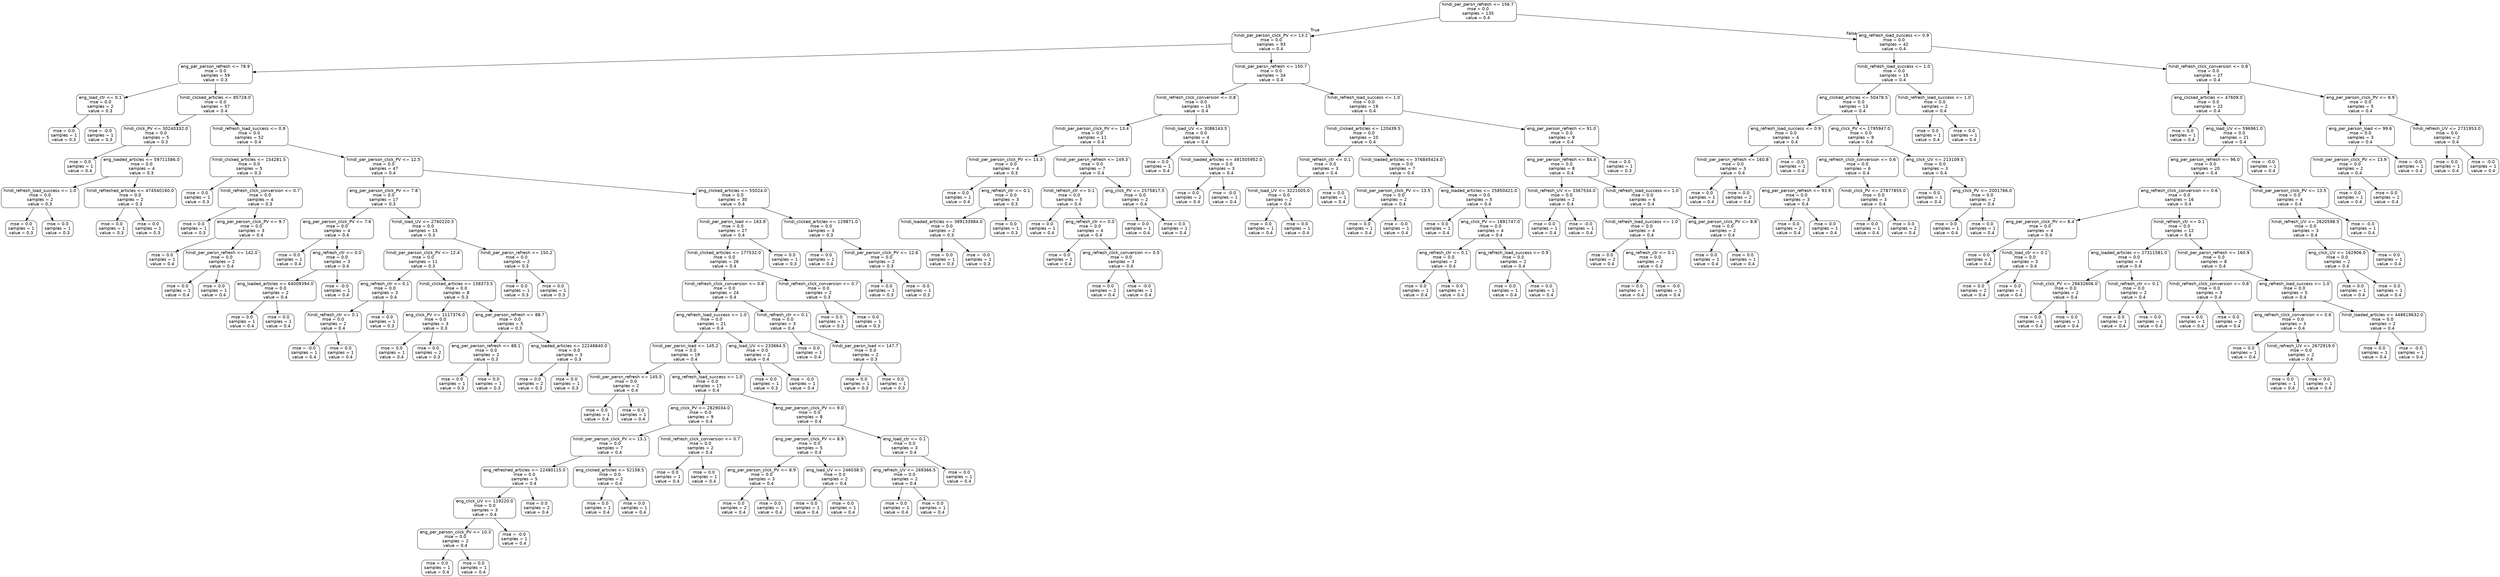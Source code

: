 digraph Tree {
node [shape=box, style="rounded", color="black", fontname=helvetica] ;
edge [fontname=helvetica] ;
0 [label="hindi_per_persn_refresh <= 156.7\nmse = 0.0\nsamples = 135\nvalue = 0.4"] ;
1 [label="hindi_per_person_click_PV <= 13.2\nmse = 0.0\nsamples = 93\nvalue = 0.4"] ;
0 -> 1 [labeldistance=2.5, labelangle=45, headlabel="True"] ;
2 [label="eng_per_person_refresh <= 78.9\nmse = 0.0\nsamples = 59\nvalue = 0.3"] ;
1 -> 2 ;
3 [label="eng_load_ctr <= 0.1\nmse = 0.0\nsamples = 2\nvalue = 0.3"] ;
2 -> 3 ;
4 [label="mse = 0.0\nsamples = 1\nvalue = 0.3"] ;
3 -> 4 ;
5 [label="mse = -0.0\nsamples = 1\nvalue = 0.3"] ;
3 -> 5 ;
6 [label="hindi_clicked_articles <= 85728.0\nmse = 0.0\nsamples = 57\nvalue = 0.4"] ;
2 -> 6 ;
7 [label="hindi_click_PV <= 30240332.0\nmse = 0.0\nsamples = 5\nvalue = 0.3"] ;
6 -> 7 ;
8 [label="mse = 0.0\nsamples = 1\nvalue = 0.4"] ;
7 -> 8 ;
9 [label="eng_loaded_articles <= 59711586.0\nmse = 0.0\nsamples = 4\nvalue = 0.3"] ;
7 -> 9 ;
10 [label="hindi_refresh_load_success <= 1.0\nmse = 0.0\nsamples = 2\nvalue = 0.3"] ;
9 -> 10 ;
11 [label="mse = 0.0\nsamples = 1\nvalue = 0.3"] ;
10 -> 11 ;
12 [label="mse = 0.0\nsamples = 1\nvalue = 0.3"] ;
10 -> 12 ;
13 [label="hindi_refreshed_articles <= 474540160.0\nmse = 0.0\nsamples = 2\nvalue = 0.3"] ;
9 -> 13 ;
14 [label="mse = 0.0\nsamples = 1\nvalue = 0.3"] ;
13 -> 14 ;
15 [label="mse = 0.0\nsamples = 1\nvalue = 0.3"] ;
13 -> 15 ;
16 [label="hindi_refresh_load_success <= 0.9\nmse = 0.0\nsamples = 52\nvalue = 0.4"] ;
6 -> 16 ;
17 [label="hindi_clicked_articles <= 154281.5\nmse = 0.0\nsamples = 5\nvalue = 0.3"] ;
16 -> 17 ;
18 [label="mse = 0.0\nsamples = 1\nvalue = 0.3"] ;
17 -> 18 ;
19 [label="hindi_refresh_click_conversion <= 0.7\nmse = 0.0\nsamples = 4\nvalue = 0.3"] ;
17 -> 19 ;
20 [label="mse = 0.0\nsamples = 1\nvalue = 0.3"] ;
19 -> 20 ;
21 [label="eng_per_person_click_PV <= 9.7\nmse = 0.0\nsamples = 3\nvalue = 0.4"] ;
19 -> 21 ;
22 [label="mse = 0.0\nsamples = 1\nvalue = 0.4"] ;
21 -> 22 ;
23 [label="hindi_per_persn_refresh <= 142.0\nmse = 0.0\nsamples = 2\nvalue = 0.4"] ;
21 -> 23 ;
24 [label="mse = 0.0\nsamples = 1\nvalue = 0.4"] ;
23 -> 24 ;
25 [label="mse = 0.0\nsamples = 1\nvalue = 0.4"] ;
23 -> 25 ;
26 [label="hindi_per_person_click_PV <= 12.5\nmse = 0.0\nsamples = 47\nvalue = 0.4"] ;
16 -> 26 ;
27 [label="eng_per_person_click_PV <= 7.8\nmse = 0.0\nsamples = 17\nvalue = 0.3"] ;
26 -> 27 ;
28 [label="eng_per_person_click_PV <= 7.6\nmse = 0.0\nsamples = 4\nvalue = 0.4"] ;
27 -> 28 ;
29 [label="mse = 0.0\nsamples = 1\nvalue = 0.4"] ;
28 -> 29 ;
30 [label="eng_refresh_ctr <= 0.0\nmse = 0.0\nsamples = 3\nvalue = 0.4"] ;
28 -> 30 ;
31 [label="eng_loaded_articles <= 64009394.0\nmse = 0.0\nsamples = 2\nvalue = 0.4"] ;
30 -> 31 ;
32 [label="mse = 0.0\nsamples = 1\nvalue = 0.4"] ;
31 -> 32 ;
33 [label="mse = 0.0\nsamples = 1\nvalue = 0.4"] ;
31 -> 33 ;
34 [label="mse = -0.0\nsamples = 1\nvalue = 0.4"] ;
30 -> 34 ;
35 [label="hindi_load_UV <= 2760220.5\nmse = 0.0\nsamples = 13\nvalue = 0.3"] ;
27 -> 35 ;
36 [label="hindi_per_person_click_PV <= 12.4\nmse = 0.0\nsamples = 11\nvalue = 0.3"] ;
35 -> 36 ;
37 [label="eng_refresh_ctr <= 0.1\nmse = 0.0\nsamples = 3\nvalue = 0.4"] ;
36 -> 37 ;
38 [label="hindi_refresh_ctr <= 0.1\nmse = 0.0\nsamples = 2\nvalue = 0.4"] ;
37 -> 38 ;
39 [label="mse = -0.0\nsamples = 1\nvalue = 0.4"] ;
38 -> 39 ;
40 [label="mse = 0.0\nsamples = 1\nvalue = 0.4"] ;
38 -> 40 ;
41 [label="mse = 0.0\nsamples = 1\nvalue = 0.3"] ;
37 -> 41 ;
42 [label="hindi_clicked_articles <= 158373.5\nmse = 0.0\nsamples = 8\nvalue = 0.3"] ;
36 -> 42 ;
43 [label="eng_click_PV <= 1117376.0\nmse = 0.0\nsamples = 3\nvalue = 0.3"] ;
42 -> 43 ;
44 [label="mse = 0.0\nsamples = 1\nvalue = 0.4"] ;
43 -> 44 ;
45 [label="mse = 0.0\nsamples = 2\nvalue = 0.3"] ;
43 -> 45 ;
46 [label="eng_per_person_refresh <= 88.7\nmse = 0.0\nsamples = 5\nvalue = 0.3"] ;
42 -> 46 ;
47 [label="eng_per_person_refresh <= 88.1\nmse = 0.0\nsamples = 2\nvalue = 0.3"] ;
46 -> 47 ;
48 [label="mse = 0.0\nsamples = 1\nvalue = 0.3"] ;
47 -> 48 ;
49 [label="mse = 0.0\nsamples = 1\nvalue = 0.3"] ;
47 -> 49 ;
50 [label="eng_loaded_articles <= 22248840.0\nmse = 0.0\nsamples = 3\nvalue = 0.3"] ;
46 -> 50 ;
51 [label="mse = 0.0\nsamples = 2\nvalue = 0.3"] ;
50 -> 51 ;
52 [label="mse = 0.0\nsamples = 1\nvalue = 0.3"] ;
50 -> 52 ;
53 [label="hindi_per_persn_refresh <= 150.2\nmse = 0.0\nsamples = 2\nvalue = 0.3"] ;
35 -> 53 ;
54 [label="mse = 0.0\nsamples = 1\nvalue = 0.3"] ;
53 -> 54 ;
55 [label="mse = 0.0\nsamples = 1\nvalue = 0.3"] ;
53 -> 55 ;
56 [label="eng_clicked_articles <= 55024.0\nmse = 0.0\nsamples = 30\nvalue = 0.4"] ;
26 -> 56 ;
57 [label="hindi_per_persn_load <= 163.9\nmse = 0.0\nsamples = 27\nvalue = 0.4"] ;
56 -> 57 ;
58 [label="hindi_clicked_articles <= 177532.0\nmse = 0.0\nsamples = 26\nvalue = 0.4"] ;
57 -> 58 ;
59 [label="hindi_refresh_click_conversion <= 0.8\nmse = 0.0\nsamples = 24\nvalue = 0.4"] ;
58 -> 59 ;
60 [label="eng_refresh_load_success <= 1.0\nmse = 0.0\nsamples = 21\nvalue = 0.4"] ;
59 -> 60 ;
61 [label="hindi_per_persn_load <= 145.2\nmse = 0.0\nsamples = 19\nvalue = 0.4"] ;
60 -> 61 ;
62 [label="hindi_per_persn_refresh <= 145.5\nmse = 0.0\nsamples = 2\nvalue = 0.4"] ;
61 -> 62 ;
63 [label="mse = 0.0\nsamples = 1\nvalue = 0.4"] ;
62 -> 63 ;
64 [label="mse = 0.0\nsamples = 1\nvalue = 0.4"] ;
62 -> 64 ;
65 [label="eng_refresh_load_success <= 1.0\nmse = 0.0\nsamples = 17\nvalue = 0.4"] ;
61 -> 65 ;
66 [label="eng_click_PV <= 2829034.0\nmse = 0.0\nsamples = 9\nvalue = 0.4"] ;
65 -> 66 ;
67 [label="hindi_per_person_click_PV <= 13.1\nmse = 0.0\nsamples = 7\nvalue = 0.4"] ;
66 -> 67 ;
68 [label="eng_refreshed_articles <= 22480115.0\nmse = 0.0\nsamples = 5\nvalue = 0.4"] ;
67 -> 68 ;
69 [label="eng_click_UV <= 119220.0\nmse = 0.0\nsamples = 3\nvalue = 0.4"] ;
68 -> 69 ;
70 [label="eng_per_person_click_PV <= 10.3\nmse = 0.0\nsamples = 2\nvalue = 0.4"] ;
69 -> 70 ;
71 [label="mse = 0.0\nsamples = 1\nvalue = 0.4"] ;
70 -> 71 ;
72 [label="mse = 0.0\nsamples = 1\nvalue = 0.4"] ;
70 -> 72 ;
73 [label="mse = -0.0\nsamples = 1\nvalue = 0.4"] ;
69 -> 73 ;
74 [label="mse = 0.0\nsamples = 2\nvalue = 0.4"] ;
68 -> 74 ;
75 [label="eng_clicked_articles <= 52158.5\nmse = 0.0\nsamples = 2\nvalue = 0.4"] ;
67 -> 75 ;
76 [label="mse = 0.0\nsamples = 1\nvalue = 0.4"] ;
75 -> 76 ;
77 [label="mse = 0.0\nsamples = 1\nvalue = 0.4"] ;
75 -> 77 ;
78 [label="hindi_refresh_click_conversion <= 0.7\nmse = 0.0\nsamples = 2\nvalue = 0.4"] ;
66 -> 78 ;
79 [label="mse = 0.0\nsamples = 1\nvalue = 0.4"] ;
78 -> 79 ;
80 [label="mse = 0.0\nsamples = 1\nvalue = 0.4"] ;
78 -> 80 ;
81 [label="eng_per_person_click_PV <= 9.0\nmse = 0.0\nsamples = 8\nvalue = 0.4"] ;
65 -> 81 ;
82 [label="eng_per_person_click_PV <= 8.9\nmse = 0.0\nsamples = 5\nvalue = 0.4"] ;
81 -> 82 ;
83 [label="eng_per_person_click_PV <= 8.9\nmse = 0.0\nsamples = 3\nvalue = 0.4"] ;
82 -> 83 ;
84 [label="mse = 0.0\nsamples = 2\nvalue = 0.4"] ;
83 -> 84 ;
85 [label="mse = 0.0\nsamples = 1\nvalue = 0.4"] ;
83 -> 85 ;
86 [label="eng_load_UV <= 246038.5\nmse = 0.0\nsamples = 2\nvalue = 0.4"] ;
82 -> 86 ;
87 [label="mse = 0.0\nsamples = 1\nvalue = 0.4"] ;
86 -> 87 ;
88 [label="mse = 0.0\nsamples = 1\nvalue = 0.4"] ;
86 -> 88 ;
89 [label="eng_load_ctr <= 0.1\nmse = 0.0\nsamples = 3\nvalue = 0.4"] ;
81 -> 89 ;
90 [label="eng_refresh_UV <= 269366.5\nmse = 0.0\nsamples = 2\nvalue = 0.4"] ;
89 -> 90 ;
91 [label="mse = 0.0\nsamples = 1\nvalue = 0.4"] ;
90 -> 91 ;
92 [label="mse = 0.0\nsamples = 1\nvalue = 0.4"] ;
90 -> 92 ;
93 [label="mse = 0.0\nsamples = 1\nvalue = 0.4"] ;
89 -> 93 ;
94 [label="eng_load_UV <= 233664.5\nmse = 0.0\nsamples = 2\nvalue = 0.4"] ;
60 -> 94 ;
95 [label="mse = 0.0\nsamples = 1\nvalue = 0.3"] ;
94 -> 95 ;
96 [label="mse = -0.0\nsamples = 1\nvalue = 0.4"] ;
94 -> 96 ;
97 [label="hindi_refresh_ctr <= 0.1\nmse = 0.0\nsamples = 3\nvalue = 0.4"] ;
59 -> 97 ;
98 [label="mse = 0.0\nsamples = 1\nvalue = 0.4"] ;
97 -> 98 ;
99 [label="hindi_per_persn_load <= 147.7\nmse = 0.0\nsamples = 2\nvalue = 0.3"] ;
97 -> 99 ;
100 [label="mse = 0.0\nsamples = 1\nvalue = 0.3"] ;
99 -> 100 ;
101 [label="mse = 0.0\nsamples = 1\nvalue = 0.3"] ;
99 -> 101 ;
102 [label="hindi_refresh_click_conversion <= 0.7\nmse = 0.0\nsamples = 2\nvalue = 0.3"] ;
58 -> 102 ;
103 [label="mse = 0.0\nsamples = 1\nvalue = 0.3"] ;
102 -> 103 ;
104 [label="mse = 0.0\nsamples = 1\nvalue = 0.3"] ;
102 -> 104 ;
105 [label="mse = 0.0\nsamples = 1\nvalue = 0.3"] ;
57 -> 105 ;
106 [label="hindi_clicked_articles <= 129871.0\nmse = 0.0\nsamples = 3\nvalue = 0.3"] ;
56 -> 106 ;
107 [label="mse = 0.0\nsamples = 1\nvalue = 0.4"] ;
106 -> 107 ;
108 [label="hindi_per_person_click_PV <= 12.6\nmse = 0.0\nsamples = 2\nvalue = 0.3"] ;
106 -> 108 ;
109 [label="mse = 0.0\nsamples = 1\nvalue = 0.3"] ;
108 -> 109 ;
110 [label="mse = -0.0\nsamples = 1\nvalue = 0.3"] ;
108 -> 110 ;
111 [label="hindi_per_persn_refresh <= 150.7\nmse = 0.0\nsamples = 34\nvalue = 0.4"] ;
1 -> 111 ;
112 [label="hindi_refresh_click_conversion <= 0.8\nmse = 0.0\nsamples = 15\nvalue = 0.4"] ;
111 -> 112 ;
113 [label="hindi_per_person_click_PV <= 13.4\nmse = 0.0\nsamples = 11\nvalue = 0.4"] ;
112 -> 113 ;
114 [label="hindi_per_person_click_PV <= 13.3\nmse = 0.0\nsamples = 4\nvalue = 0.3"] ;
113 -> 114 ;
115 [label="mse = 0.0\nsamples = 1\nvalue = 0.4"] ;
114 -> 115 ;
116 [label="eng_refresh_ctr <= 0.1\nmse = 0.0\nsamples = 3\nvalue = 0.3"] ;
114 -> 116 ;
117 [label="hindi_loaded_articles <= 389133984.0\nmse = 0.0\nsamples = 2\nvalue = 0.3"] ;
116 -> 117 ;
118 [label="mse = 0.0\nsamples = 1\nvalue = 0.3"] ;
117 -> 118 ;
119 [label="mse = -0.0\nsamples = 1\nvalue = 0.3"] ;
117 -> 119 ;
120 [label="mse = 0.0\nsamples = 1\nvalue = 0.3"] ;
116 -> 120 ;
121 [label="hindi_per_persn_refresh <= 149.3\nmse = 0.0\nsamples = 7\nvalue = 0.4"] ;
113 -> 121 ;
122 [label="hindi_refresh_ctr <= 0.1\nmse = 0.0\nsamples = 5\nvalue = 0.4"] ;
121 -> 122 ;
123 [label="mse = 0.0\nsamples = 1\nvalue = 0.4"] ;
122 -> 123 ;
124 [label="eng_refresh_ctr <= 0.0\nmse = 0.0\nsamples = 4\nvalue = 0.4"] ;
122 -> 124 ;
125 [label="mse = 0.0\nsamples = 1\nvalue = 0.4"] ;
124 -> 125 ;
126 [label="eng_refresh_click_conversion <= 0.5\nmse = 0.0\nsamples = 3\nvalue = 0.4"] ;
124 -> 126 ;
127 [label="mse = 0.0\nsamples = 2\nvalue = 0.4"] ;
126 -> 127 ;
128 [label="mse = -0.0\nsamples = 1\nvalue = 0.4"] ;
126 -> 128 ;
129 [label="eng_click_PV <= 2575817.5\nmse = 0.0\nsamples = 2\nvalue = 0.4"] ;
121 -> 129 ;
130 [label="mse = 0.0\nsamples = 1\nvalue = 0.4"] ;
129 -> 130 ;
131 [label="mse = 0.0\nsamples = 1\nvalue = 0.4"] ;
129 -> 131 ;
132 [label="hindi_load_UV <= 3086143.5\nmse = 0.0\nsamples = 4\nvalue = 0.4"] ;
112 -> 132 ;
133 [label="mse = 0.0\nsamples = 1\nvalue = 0.4"] ;
132 -> 133 ;
134 [label="hindi_loaded_articles <= 491505952.0\nmse = 0.0\nsamples = 3\nvalue = 0.4"] ;
132 -> 134 ;
135 [label="mse = 0.0\nsamples = 2\nvalue = 0.4"] ;
134 -> 135 ;
136 [label="mse = -0.0\nsamples = 1\nvalue = 0.4"] ;
134 -> 136 ;
137 [label="hindi_refresh_load_success <= 1.0\nmse = 0.0\nsamples = 19\nvalue = 0.4"] ;
111 -> 137 ;
138 [label="hindi_clicked_articles <= 120439.5\nmse = 0.0\nsamples = 10\nvalue = 0.4"] ;
137 -> 138 ;
139 [label="hindi_refresh_ctr <= 0.1\nmse = 0.0\nsamples = 3\nvalue = 0.4"] ;
138 -> 139 ;
140 [label="hindi_load_UV <= 3221005.0\nmse = 0.0\nsamples = 2\nvalue = 0.4"] ;
139 -> 140 ;
141 [label="mse = 0.0\nsamples = 1\nvalue = 0.4"] ;
140 -> 141 ;
142 [label="mse = 0.0\nsamples = 1\nvalue = 0.4"] ;
140 -> 142 ;
143 [label="mse = 0.0\nsamples = 1\nvalue = 0.4"] ;
139 -> 143 ;
144 [label="hindi_loaded_articles <= 376845424.0\nmse = 0.0\nsamples = 7\nvalue = 0.4"] ;
138 -> 144 ;
145 [label="hindi_per_person_click_PV <= 13.5\nmse = 0.0\nsamples = 2\nvalue = 0.4"] ;
144 -> 145 ;
146 [label="mse = 0.0\nsamples = 1\nvalue = 0.4"] ;
145 -> 146 ;
147 [label="mse = -0.0\nsamples = 1\nvalue = 0.4"] ;
145 -> 147 ;
148 [label="eng_loaded_articles <= 25850421.0\nmse = 0.0\nsamples = 5\nvalue = 0.4"] ;
144 -> 148 ;
149 [label="mse = 0.0\nsamples = 1\nvalue = 0.4"] ;
148 -> 149 ;
150 [label="eng_click_PV <= 1891747.0\nmse = 0.0\nsamples = 4\nvalue = 0.4"] ;
148 -> 150 ;
151 [label="eng_refresh_ctr <= 0.1\nmse = 0.0\nsamples = 2\nvalue = 0.4"] ;
150 -> 151 ;
152 [label="mse = 0.0\nsamples = 1\nvalue = 0.4"] ;
151 -> 152 ;
153 [label="mse = 0.0\nsamples = 1\nvalue = 0.4"] ;
151 -> 153 ;
154 [label="eng_refresh_load_success <= 0.9\nmse = 0.0\nsamples = 2\nvalue = 0.4"] ;
150 -> 154 ;
155 [label="mse = 0.0\nsamples = 1\nvalue = 0.4"] ;
154 -> 155 ;
156 [label="mse = 0.0\nsamples = 1\nvalue = 0.4"] ;
154 -> 156 ;
157 [label="eng_per_person_refresh <= 91.0\nmse = 0.0\nsamples = 9\nvalue = 0.4"] ;
137 -> 157 ;
158 [label="eng_per_person_refresh <= 84.4\nmse = 0.0\nsamples = 8\nvalue = 0.4"] ;
157 -> 158 ;
159 [label="hindi_refresh_UV <= 3367534.0\nmse = 0.0\nsamples = 2\nvalue = 0.4"] ;
158 -> 159 ;
160 [label="mse = 0.0\nsamples = 1\nvalue = 0.4"] ;
159 -> 160 ;
161 [label="mse = -0.0\nsamples = 1\nvalue = 0.4"] ;
159 -> 161 ;
162 [label="hindi_refresh_load_success <= 1.0\nmse = 0.0\nsamples = 6\nvalue = 0.4"] ;
158 -> 162 ;
163 [label="hindi_refresh_load_success <= 1.0\nmse = 0.0\nsamples = 4\nvalue = 0.4"] ;
162 -> 163 ;
164 [label="mse = 0.0\nsamples = 2\nvalue = 0.4"] ;
163 -> 164 ;
165 [label="eng_refresh_ctr <= 0.1\nmse = 0.0\nsamples = 2\nvalue = 0.4"] ;
163 -> 165 ;
166 [label="mse = 0.0\nsamples = 1\nvalue = 0.4"] ;
165 -> 166 ;
167 [label="mse = -0.0\nsamples = 1\nvalue = 0.4"] ;
165 -> 167 ;
168 [label="eng_per_person_click_PV <= 8.8\nmse = 0.0\nsamples = 2\nvalue = 0.4"] ;
162 -> 168 ;
169 [label="mse = 0.0\nsamples = 1\nvalue = 0.4"] ;
168 -> 169 ;
170 [label="mse = 0.0\nsamples = 1\nvalue = 0.4"] ;
168 -> 170 ;
171 [label="mse = 0.0\nsamples = 1\nvalue = 0.3"] ;
157 -> 171 ;
172 [label="eng_refresh_load_success <= 0.9\nmse = 0.0\nsamples = 42\nvalue = 0.4"] ;
0 -> 172 [labeldistance=2.5, labelangle=-45, headlabel="False"] ;
173 [label="hindi_refresh_load_success <= 1.0\nmse = 0.0\nsamples = 15\nvalue = 0.4"] ;
172 -> 173 ;
174 [label="eng_clicked_articles <= 50478.5\nmse = 0.0\nsamples = 13\nvalue = 0.4"] ;
173 -> 174 ;
175 [label="eng_refresh_load_success <= 0.9\nmse = 0.0\nsamples = 4\nvalue = 0.4"] ;
174 -> 175 ;
176 [label="hindi_per_persn_refresh <= 160.8\nmse = 0.0\nsamples = 3\nvalue = 0.4"] ;
175 -> 176 ;
177 [label="mse = 0.0\nsamples = 1\nvalue = 0.4"] ;
176 -> 177 ;
178 [label="mse = 0.0\nsamples = 2\nvalue = 0.4"] ;
176 -> 178 ;
179 [label="mse = -0.0\nsamples = 1\nvalue = 0.4"] ;
175 -> 179 ;
180 [label="eng_click_PV <= 1795947.0\nmse = 0.0\nsamples = 9\nvalue = 0.4"] ;
174 -> 180 ;
181 [label="eng_refresh_click_conversion <= 0.6\nmse = 0.0\nsamples = 6\nvalue = 0.4"] ;
180 -> 181 ;
182 [label="eng_per_person_refresh <= 93.9\nmse = 0.0\nsamples = 3\nvalue = 0.4"] ;
181 -> 182 ;
183 [label="mse = 0.0\nsamples = 2\nvalue = 0.4"] ;
182 -> 183 ;
184 [label="mse = 0.0\nsamples = 1\nvalue = 0.4"] ;
182 -> 184 ;
185 [label="hindi_click_PV <= 27877855.0\nmse = 0.0\nsamples = 3\nvalue = 0.4"] ;
181 -> 185 ;
186 [label="mse = 0.0\nsamples = 1\nvalue = 0.4"] ;
185 -> 186 ;
187 [label="mse = 0.0\nsamples = 2\nvalue = 0.4"] ;
185 -> 187 ;
188 [label="eng_click_UV <= 213109.5\nmse = 0.0\nsamples = 3\nvalue = 0.4"] ;
180 -> 188 ;
189 [label="mse = 0.0\nsamples = 1\nvalue = 0.4"] ;
188 -> 189 ;
190 [label="eng_click_PV <= 2001766.0\nmse = 0.0\nsamples = 2\nvalue = 0.4"] ;
188 -> 190 ;
191 [label="mse = 0.0\nsamples = 1\nvalue = 0.4"] ;
190 -> 191 ;
192 [label="mse = 0.0\nsamples = 1\nvalue = 0.4"] ;
190 -> 192 ;
193 [label="hindi_refresh_load_success <= 1.0\nmse = 0.0\nsamples = 2\nvalue = 0.4"] ;
173 -> 193 ;
194 [label="mse = 0.0\nsamples = 1\nvalue = 0.4"] ;
193 -> 194 ;
195 [label="mse = 0.0\nsamples = 1\nvalue = 0.4"] ;
193 -> 195 ;
196 [label="hindi_refresh_click_conversion <= 0.8\nmse = 0.0\nsamples = 27\nvalue = 0.4"] ;
172 -> 196 ;
197 [label="eng_clicked_articles <= 47609.0\nmse = 0.0\nsamples = 22\nvalue = 0.4"] ;
196 -> 197 ;
198 [label="mse = 0.0\nsamples = 1\nvalue = 0.4"] ;
197 -> 198 ;
199 [label="eng_load_UV <= 596961.0\nmse = 0.0\nsamples = 21\nvalue = 0.4"] ;
197 -> 199 ;
200 [label="eng_per_person_refresh <= 96.0\nmse = 0.0\nsamples = 20\nvalue = 0.4"] ;
199 -> 200 ;
201 [label="eng_refresh_click_conversion <= 0.6\nmse = 0.0\nsamples = 16\nvalue = 0.4"] ;
200 -> 201 ;
202 [label="eng_per_person_click_PV <= 8.4\nmse = 0.0\nsamples = 4\nvalue = 0.4"] ;
201 -> 202 ;
203 [label="mse = 0.0\nsamples = 1\nvalue = 0.4"] ;
202 -> 203 ;
204 [label="hindi_load_ctr <= 0.1\nmse = 0.0\nsamples = 3\nvalue = 0.4"] ;
202 -> 204 ;
205 [label="mse = 0.0\nsamples = 2\nvalue = 0.4"] ;
204 -> 205 ;
206 [label="mse = 0.0\nsamples = 1\nvalue = 0.4"] ;
204 -> 206 ;
207 [label="hindi_refresh_ctr <= 0.1\nmse = 0.0\nsamples = 12\nvalue = 0.4"] ;
201 -> 207 ;
208 [label="eng_loaded_articles <= 27311581.0\nmse = 0.0\nsamples = 4\nvalue = 0.4"] ;
207 -> 208 ;
209 [label="hindi_click_PV <= 26632606.0\nmse = 0.0\nsamples = 2\nvalue = 0.4"] ;
208 -> 209 ;
210 [label="mse = 0.0\nsamples = 1\nvalue = 0.4"] ;
209 -> 210 ;
211 [label="mse = 0.0\nsamples = 1\nvalue = 0.4"] ;
209 -> 211 ;
212 [label="hindi_refresh_ctr <= 0.1\nmse = 0.0\nsamples = 2\nvalue = 0.4"] ;
208 -> 212 ;
213 [label="mse = 0.0\nsamples = 1\nvalue = 0.4"] ;
212 -> 213 ;
214 [label="mse = 0.0\nsamples = 1\nvalue = 0.4"] ;
212 -> 214 ;
215 [label="hindi_per_persn_refresh <= 160.9\nmse = 0.0\nsamples = 8\nvalue = 0.4"] ;
207 -> 215 ;
216 [label="hindi_refresh_click_conversion <= 0.8\nmse = 0.0\nsamples = 3\nvalue = 0.4"] ;
215 -> 216 ;
217 [label="mse = 0.0\nsamples = 1\nvalue = 0.4"] ;
216 -> 217 ;
218 [label="mse = 0.0\nsamples = 2\nvalue = 0.4"] ;
216 -> 218 ;
219 [label="eng_refresh_load_success <= 1.0\nmse = 0.0\nsamples = 5\nvalue = 0.4"] ;
215 -> 219 ;
220 [label="eng_refresh_click_conversion <= 0.6\nmse = 0.0\nsamples = 3\nvalue = 0.4"] ;
219 -> 220 ;
221 [label="mse = 0.0\nsamples = 1\nvalue = 0.4"] ;
220 -> 221 ;
222 [label="hindi_refresh_UV <= 2672919.0\nmse = 0.0\nsamples = 2\nvalue = 0.4"] ;
220 -> 222 ;
223 [label="mse = 0.0\nsamples = 1\nvalue = 0.4"] ;
222 -> 223 ;
224 [label="mse = 0.0\nsamples = 1\nvalue = 0.4"] ;
222 -> 224 ;
225 [label="hindi_loaded_articles <= 448619632.0\nmse = 0.0\nsamples = 2\nvalue = 0.4"] ;
219 -> 225 ;
226 [label="mse = 0.0\nsamples = 1\nvalue = 0.4"] ;
225 -> 226 ;
227 [label="mse = -0.0\nsamples = 1\nvalue = 0.4"] ;
225 -> 227 ;
228 [label="hindi_per_person_click_PV <= 13.5\nmse = 0.0\nsamples = 4\nvalue = 0.4"] ;
200 -> 228 ;
229 [label="hindi_refresh_UV <= 2620598.5\nmse = 0.0\nsamples = 3\nvalue = 0.4"] ;
228 -> 229 ;
230 [label="eng_click_UV <= 162906.0\nmse = 0.0\nsamples = 2\nvalue = 0.4"] ;
229 -> 230 ;
231 [label="mse = 0.0\nsamples = 1\nvalue = 0.4"] ;
230 -> 231 ;
232 [label="mse = 0.0\nsamples = 1\nvalue = 0.4"] ;
230 -> 232 ;
233 [label="mse = 0.0\nsamples = 1\nvalue = 0.4"] ;
229 -> 233 ;
234 [label="mse = -0.0\nsamples = 1\nvalue = 0.4"] ;
228 -> 234 ;
235 [label="mse = -0.0\nsamples = 1\nvalue = 0.4"] ;
199 -> 235 ;
236 [label="eng_per_person_click_PV <= 8.9\nmse = 0.0\nsamples = 5\nvalue = 0.4"] ;
196 -> 236 ;
237 [label="eng_per_person_load <= 99.6\nmse = 0.0\nsamples = 3\nvalue = 0.4"] ;
236 -> 237 ;
238 [label="hindi_per_person_click_PV <= 13.9\nmse = 0.0\nsamples = 2\nvalue = 0.4"] ;
237 -> 238 ;
239 [label="mse = 0.0\nsamples = 1\nvalue = 0.4"] ;
238 -> 239 ;
240 [label="mse = 0.0\nsamples = 1\nvalue = 0.4"] ;
238 -> 240 ;
241 [label="mse = -0.0\nsamples = 1\nvalue = 0.4"] ;
237 -> 241 ;
242 [label="hindi_refresh_UV <= 2731953.0\nmse = 0.0\nsamples = 2\nvalue = 0.4"] ;
236 -> 242 ;
243 [label="mse = 0.0\nsamples = 1\nvalue = 0.4"] ;
242 -> 243 ;
244 [label="mse = -0.0\nsamples = 1\nvalue = 0.4"] ;
242 -> 244 ;
}